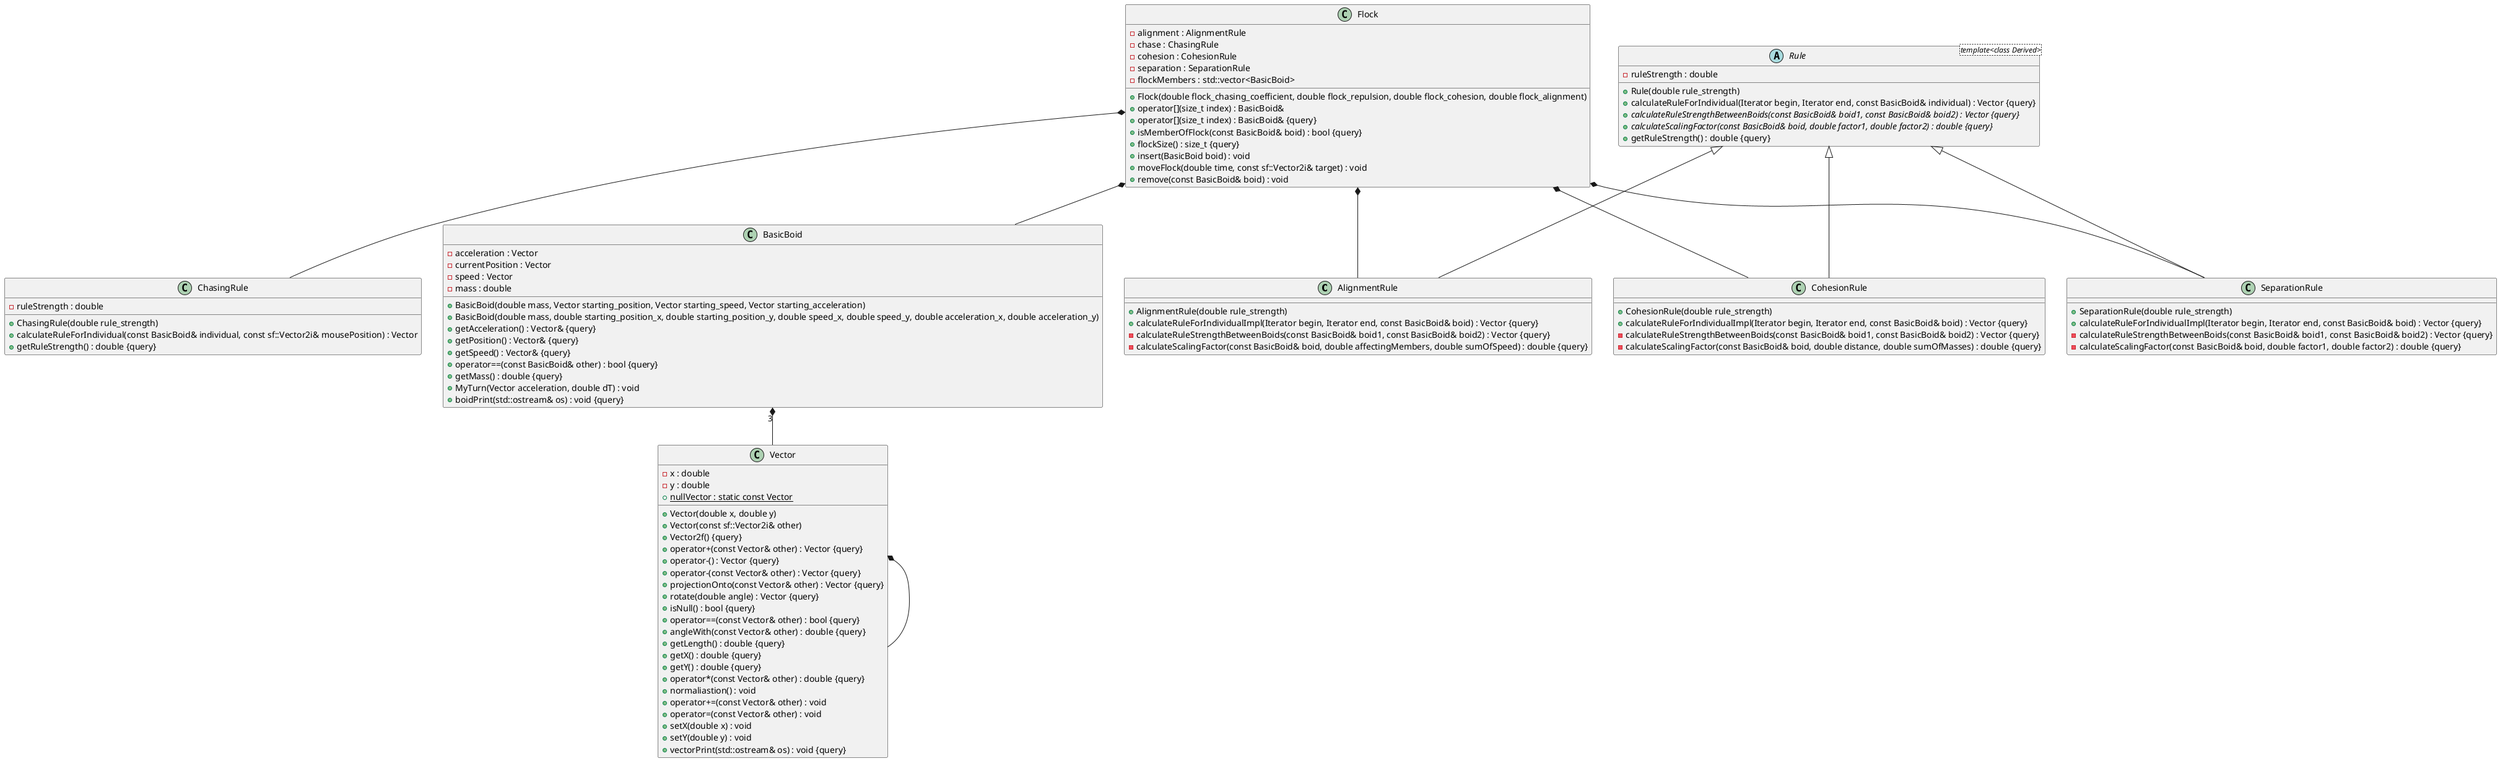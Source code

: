 @startuml





/' Objects '/

class AlignmentRule {
	+AlignmentRule(double rule_strength)
	+calculateRuleForIndividualImpl(Iterator begin, Iterator end, const BasicBoid& boid) : Vector {query}
	-calculateRuleStrengthBetweenBoids(const BasicBoid& boid1, const BasicBoid& boid2) : Vector {query}
	-calculateScalingFactor(const BasicBoid& boid, double affectingMembers, double sumOfSpeed) : double {query}
}


class BasicBoid {
	+BasicBoid(double mass, Vector starting_position, Vector starting_speed, Vector starting_acceleration)
	+BasicBoid(double mass, double starting_position_x, double starting_position_y, double speed_x, double speed_y, double acceleration_x, double acceleration_y)
	-acceleration : Vector
	-currentPosition : Vector
	-speed : Vector
	+getAcceleration() : Vector& {query}
	+getPosition() : Vector& {query}
	+getSpeed() : Vector& {query}
	+operator==(const BasicBoid& other) : bool {query}
	+getMass() : double {query}
	-mass : double
	+MyTurn(Vector acceleration, double dT) : void
	+boidPrint(std::ostream& os) : void {query}
}


class ChasingRule {
	+ChasingRule(double rule_strength)
	+calculateRuleForIndividual(const BasicBoid& individual, const sf::Vector2i& mousePosition) : Vector
	+getRuleStrength() : double {query}
	-ruleStrength : double
}


class CohesionRule {
	+CohesionRule(double rule_strength)
	+calculateRuleForIndividualImpl(Iterator begin, Iterator end, const BasicBoid& boid) : Vector {query}
	-calculateRuleStrengthBetweenBoids(const BasicBoid& boid1, const BasicBoid& boid2) : Vector {query}
	-calculateScalingFactor(const BasicBoid& boid, double distance, double sumOfMasses) : double {query}
}


class Flock {
	+Flock(double flock_chasing_coefficient, double flock_repulsion, double flock_cohesion, double flock_alignment)
	-alignment : AlignmentRule
	+operator[](size_t index) : BasicBoid&
	+operator[](size_t index) : BasicBoid& {query}
	-chase : ChasingRule
	-cohesion : CohesionRule
	-separation : SeparationRule
	+isMemberOfFlock(const BasicBoid& boid) : bool {query}
	+flockSize() : size_t {query}
	-flockMembers : std::vector<BasicBoid>
	+insert(BasicBoid boid) : void
	+moveFlock(double time, const sf::Vector2i& target) : void
	+remove(const BasicBoid& boid) : void
}


abstract class Rule <template<class Derived>> {
	+Rule(double rule_strength)
	+calculateRuleForIndividual(Iterator begin, Iterator end, const BasicBoid& individual) : Vector {query}
	+{abstract} calculateRuleStrengthBetweenBoids(const BasicBoid& boid1, const BasicBoid& boid2) : Vector {query}
	+{abstract} calculateScalingFactor(const BasicBoid& boid, double factor1, double factor2) : double {query}
	+getRuleStrength() : double {query}
	-ruleStrength : double
}


class SeparationRule {
	+SeparationRule(double rule_strength)
	+calculateRuleForIndividualImpl(Iterator begin, Iterator end, const BasicBoid& boid) : Vector {query}
	-calculateRuleStrengthBetweenBoids(const BasicBoid& boid1, const BasicBoid& boid2) : Vector {query}
	-calculateScalingFactor(const BasicBoid& boid, double factor1, double factor2) : double {query}
}


class Vector {
	+Vector(double x, double y)
	+Vector(const sf::Vector2i& other)
	+Vector2f() {query}
	+operator+(const Vector& other) : Vector {query}
	+operator-() : Vector {query}
	+operator-(const Vector& other) : Vector {query}
	+projectionOnto(const Vector& other) : Vector {query}
	+rotate(double angle) : Vector {query}
	+isNull() : bool {query}
	+operator==(const Vector& other) : bool {query}
	+angleWith(const Vector& other) : double {query}
	+getLength() : double {query}
	+getX() : double {query}
	+getY() : double {query}
	+operator*(const Vector& other) : double {query}
	-x : double
	-y : double
	+{static} nullVector : static const Vector
	+normaliastion() : void
	+operator+=(const Vector& other) : void
	+operator=(const Vector& other) : void
	+setX(double x) : void
	+setY(double y) : void
	+vectorPrint(std::ostream& os) : void {query}
}





/' Inheritance relationships '/

.Rule <|-- .AlignmentRule


.Rule <|-- .CohesionRule


.Rule <|-- .SeparationRule





/' Aggregation relationships '/

.BasicBoid "3" *-- .Vector


.Flock *-- .AlignmentRule


.Flock *-- .BasicBoid


.Flock *-- .ChasingRule


.Flock *-- .CohesionRule


.Flock *-- .SeparationRule


.Vector *-- .Vector






/' Nested objects '/



@enduml
